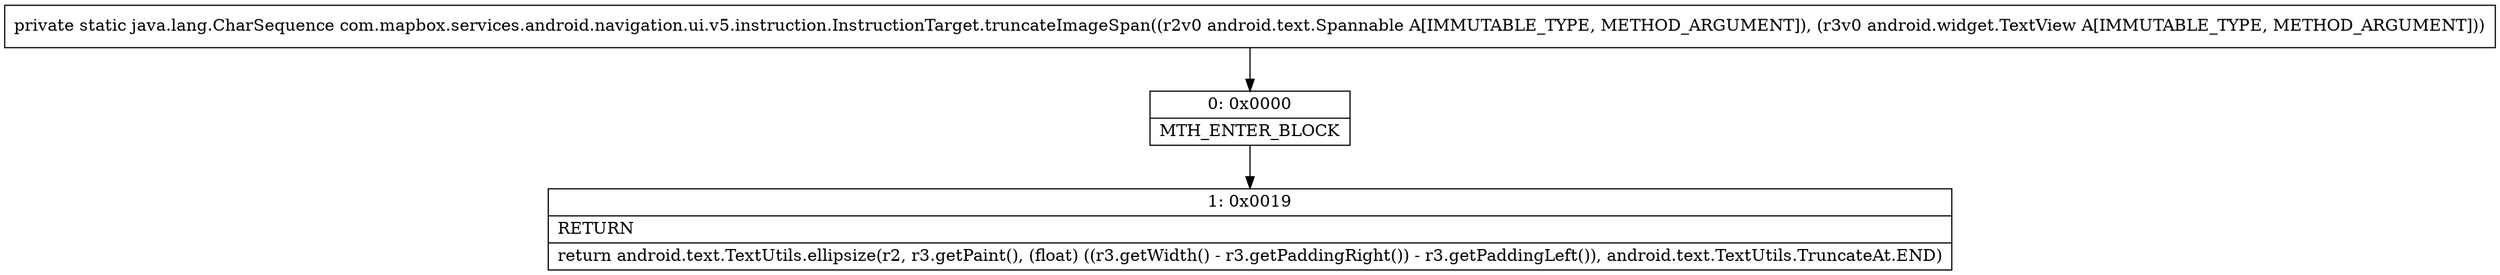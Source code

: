 digraph "CFG forcom.mapbox.services.android.navigation.ui.v5.instruction.InstructionTarget.truncateImageSpan(Landroid\/text\/Spannable;Landroid\/widget\/TextView;)Ljava\/lang\/CharSequence;" {
Node_0 [shape=record,label="{0\:\ 0x0000|MTH_ENTER_BLOCK\l}"];
Node_1 [shape=record,label="{1\:\ 0x0019|RETURN\l|return android.text.TextUtils.ellipsize(r2, r3.getPaint(), (float) ((r3.getWidth() \- r3.getPaddingRight()) \- r3.getPaddingLeft()), android.text.TextUtils.TruncateAt.END)\l}"];
MethodNode[shape=record,label="{private static java.lang.CharSequence com.mapbox.services.android.navigation.ui.v5.instruction.InstructionTarget.truncateImageSpan((r2v0 android.text.Spannable A[IMMUTABLE_TYPE, METHOD_ARGUMENT]), (r3v0 android.widget.TextView A[IMMUTABLE_TYPE, METHOD_ARGUMENT])) }"];
MethodNode -> Node_0;
Node_0 -> Node_1;
}

